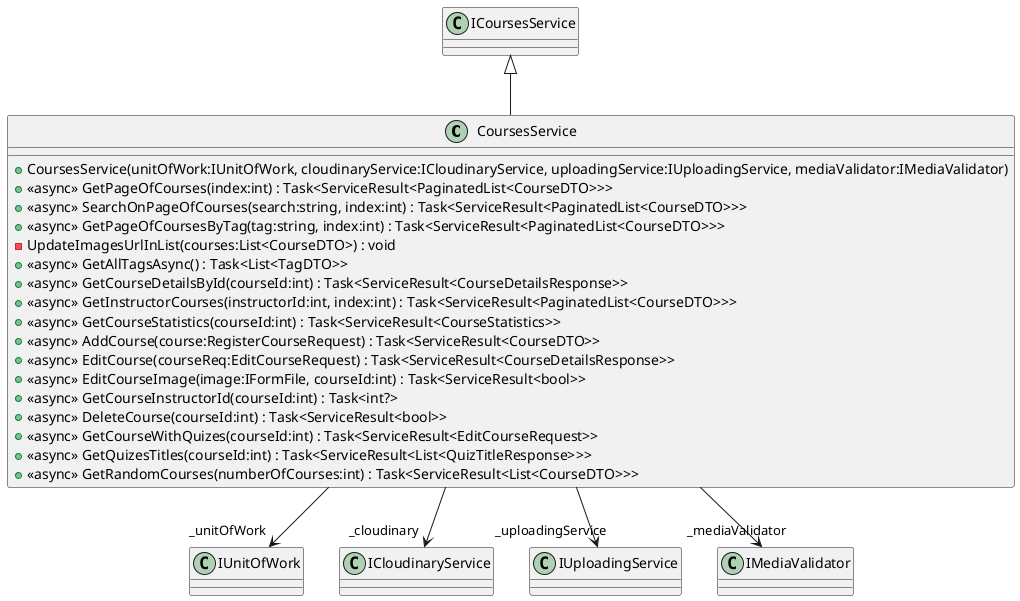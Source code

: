 @startuml
class CoursesService {
    + CoursesService(unitOfWork:IUnitOfWork, cloudinaryService:ICloudinaryService, uploadingService:IUploadingService, mediaValidator:IMediaValidator)
    + <<async>> GetPageOfCourses(index:int) : Task<ServiceResult<PaginatedList<CourseDTO>>>
    + <<async>> SearchOnPageOfCourses(search:string, index:int) : Task<ServiceResult<PaginatedList<CourseDTO>>>
    + <<async>> GetPageOfCoursesByTag(tag:string, index:int) : Task<ServiceResult<PaginatedList<CourseDTO>>>
    - UpdateImagesUrlInList(courses:List<CourseDTO>) : void
    + <<async>> GetAllTagsAsync() : Task<List<TagDTO>>
    + <<async>> GetCourseDetailsById(courseId:int) : Task<ServiceResult<CourseDetailsResponse>>
    + <<async>> GetInstructorCourses(instructorId:int, index:int) : Task<ServiceResult<PaginatedList<CourseDTO>>>
    + <<async>> GetCourseStatistics(courseId:int) : Task<ServiceResult<CourseStatistics>>
    + <<async>> AddCourse(course:RegisterCourseRequest) : Task<ServiceResult<CourseDTO>>
    + <<async>> EditCourse(courseReq:EditCourseRequest) : Task<ServiceResult<CourseDetailsResponse>>
    + <<async>> EditCourseImage(image:IFormFile, courseId:int) : Task<ServiceResult<bool>>
    + <<async>> GetCourseInstructorId(courseId:int) : Task<int?>
    + <<async>> DeleteCourse(courseId:int) : Task<ServiceResult<bool>>
    + <<async>> GetCourseWithQuizes(courseId:int) : Task<ServiceResult<EditCourseRequest>>
    + <<async>> GetQuizesTitles(courseId:int) : Task<ServiceResult<List<QuizTitleResponse>>>
    + <<async>> GetRandomCourses(numberOfCourses:int) : Task<ServiceResult<List<CourseDTO>>>
}
ICoursesService <|-- CoursesService
CoursesService --> "_unitOfWork" IUnitOfWork
CoursesService --> "_cloudinary" ICloudinaryService
CoursesService --> "_uploadingService" IUploadingService
CoursesService --> "_mediaValidator" IMediaValidator
@enduml
